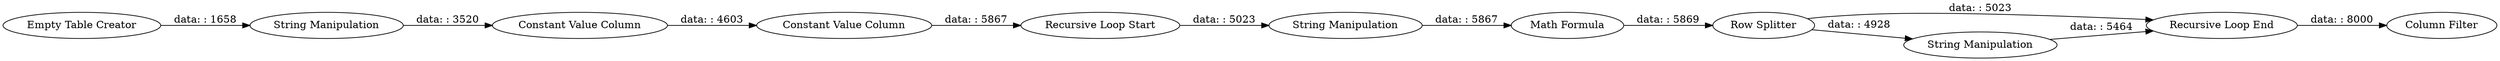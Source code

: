 digraph {
	"7292197585824094238_30" [label="Row Splitter"]
	"7292197585824094238_4" [label="String Manipulation"]
	"7292197585824094238_28" [label="String Manipulation"]
	"7292197585824094238_18" [label="Constant Value Column"]
	"7292197585824094238_26" [label="Recursive Loop End"]
	"7292197585824094238_22" [label="String Manipulation"]
	"7292197585824094238_29" [label="Math Formula"]
	"7292197585824094238_27" [label="Constant Value Column"]
	"7292197585824094238_25" [label="Recursive Loop Start"]
	"7292197585824094238_2" [label="Empty Table Creator"]
	"7292197585824094238_31" [label="Column Filter"]
	"7292197585824094238_29" -> "7292197585824094238_30" [label="data: : 5869"]
	"7292197585824094238_2" -> "7292197585824094238_4" [label="data: : 1658"]
	"7292197585824094238_22" -> "7292197585824094238_26" [label="data: : 5464"]
	"7292197585824094238_25" -> "7292197585824094238_28" [label="data: : 5023"]
	"7292197585824094238_18" -> "7292197585824094238_27" [label="data: : 4603"]
	"7292197585824094238_30" -> "7292197585824094238_22" [label="data: : 4928"]
	"7292197585824094238_4" -> "7292197585824094238_18" [label="data: : 3520"]
	"7292197585824094238_26" -> "7292197585824094238_31" [label="data: : 8000"]
	"7292197585824094238_28" -> "7292197585824094238_29" [label="data: : 5867"]
	"7292197585824094238_27" -> "7292197585824094238_25" [label="data: : 5867"]
	"7292197585824094238_30" -> "7292197585824094238_26" [label="data: : 5023"]
	rankdir=LR
}
